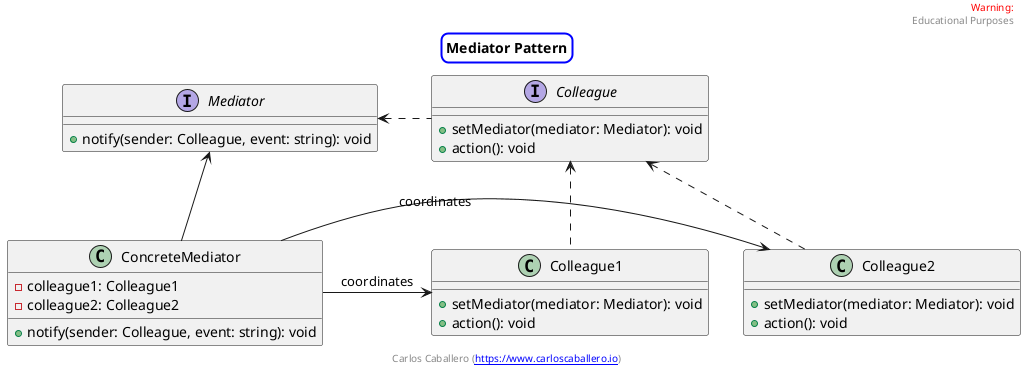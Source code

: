 @startuml


skinparam titleBorderRoundCorner 15
skinparam titleBorderThickness 2
skinparam titleBorderColor blue


header
<font color=red>Warning:</font>
Educational Purposes
endheader

center footer Carlos Caballero ([[https://www.carloscaballero.io https://www.carloscaballero.io]])


title Mediator Pattern

interface Mediator {
  +notify(sender: Colleague, event: string): void
}

class ConcreteMediator {
  -colleague1: Colleague1
  -colleague2: Colleague2
  +notify(sender: Colleague, event: string): void
}

interface Colleague {
  +setMediator(mediator: Mediator): void
  +action(): void
}

class Colleague1 {
  +setMediator(mediator: Mediator): void
  +action(): void
}

class Colleague2{
  +setMediator(mediator: Mediator): void
  +action(): void
}

Mediator <. Colleague

Colleague <.. Colleague2
Colleague <.. Colleague1

Mediator <-- ConcreteMediator
ConcreteMediator -> Colleague2 : coordinates
ConcreteMediator -> Colleague1 : coordinates

@enduml
